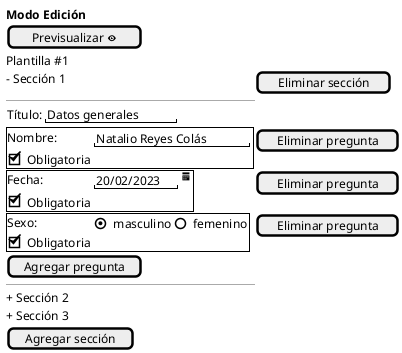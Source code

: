 @startsalt
'https://plantuml.com/salt
{
  **Modo Edición**
  [Previsualizar <&eye>]
  Plantilla #1
    | - Sección 1 | [Eliminar sección]
    | --
    | {Título: | " Datos generales"}
    {+
      Nombre: | {"Natalio Reyes Colás"}
      [X]Obligatoria
    }|[Eliminar pregunta]
    {+
      Fecha: | {"20/02/2023"|<&calendar>}
      [X]Obligatoria
    }|[Eliminar pregunta]
    {+
      Sexo: | {(X) masculino|() femenino}
      [X]Obligatoria
     }|[Eliminar pregunta]
'    | {T!
'
'        sd
'        }
    | [Agregar pregunta]
    | --
    + Sección 2
    + Sección 3
    [Agregar sección]
}
@endsalt
